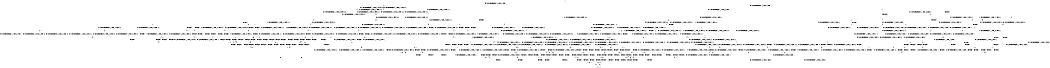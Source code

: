 digraph BCG {
size = "7, 10.5";
center = TRUE;
node [shape = circle];
0 [peripheries = 2];
0 -> 1 [label = "EX !0 !ATOMIC_EXCH_BRANCH (1, +1, TRUE, +0, 2, TRUE) !::"];
0 -> 2 [label = "EX !1 !ATOMIC_EXCH_BRANCH (1, +1, TRUE, +0, 3, TRUE) !::"];
0 -> 3 [label = "EX !2 !ATOMIC_EXCH_BRANCH (1, +0, TRUE, +0, 1, TRUE) !::"];
0 -> 4 [label = "EX !0 !ATOMIC_EXCH_BRANCH (1, +1, TRUE, +0, 2, TRUE) !::"];
2 -> 5 [label = "EX !0 !ATOMIC_EXCH_BRANCH (1, +1, TRUE, +0, 2, FALSE) !:0:1:"];
2 -> 6 [label = "TERMINATE !1"];
2 -> 7 [label = "EX !2 !ATOMIC_EXCH_BRANCH (1, +0, TRUE, +0, 1, FALSE) !:0:1:"];
2 -> 8 [label = "EX !0 !ATOMIC_EXCH_BRANCH (1, +1, TRUE, +0, 2, FALSE) !:0:1:"];
3 -> 9 [label = "EX !2 !ATOMIC_EXCH_BRANCH (1, +0, TRUE, +0, 1, TRUE) !:0:1:2:"];
3 -> 10 [label = "EX !1 !ATOMIC_EXCH_BRANCH (1, +1, TRUE, +0, 3, TRUE) !:0:1:2:"];
3 -> 11 [label = "EX !0 !ATOMIC_EXCH_BRANCH (1, +1, TRUE, +0, 2, TRUE) !:0:1:2:"];
3 -> 12 [label = "EX !2 !ATOMIC_EXCH_BRANCH (1, +0, TRUE, +0, 1, TRUE) !:0:1:2:"];
4 -> 13 [label = "TERMINATE !0"];
4 -> 14 [label = "TERMINATE !0"];
4 -> 15 [label = "EX !1 !ATOMIC_EXCH_BRANCH (1, +1, TRUE, +0, 3, FALSE) !:0:"];
4 -> 16 [label = "EX !2 !ATOMIC_EXCH_BRANCH (1, +0, TRUE, +0, 1, FALSE) !:0:"];
5 -> 17 [label = "TERMINATE !0"];
6 -> 18 [label = "EX !0 !ATOMIC_EXCH_BRANCH (1, +1, TRUE, +0, 2, FALSE) !:0:"];
6 -> 19 [label = "EX !2 !ATOMIC_EXCH_BRANCH (1, +0, TRUE, +0, 1, FALSE) !:0:"];
6 -> 20 [label = "EX !0 !ATOMIC_EXCH_BRANCH (1, +1, TRUE, +0, 2, FALSE) !:0:"];
7 -> 21 [label = "EX !0 !ATOMIC_EXCH_BRANCH (1, +1, TRUE, +0, 2, TRUE) !:0:1:2:"];
7 -> 22 [label = "TERMINATE !1"];
7 -> 23 [label = "TERMINATE !2"];
7 -> 24 [label = "EX !0 !ATOMIC_EXCH_BRANCH (1, +1, TRUE, +0, 2, TRUE) !:0:1:2:"];
8 -> 17 [label = "TERMINATE !0"];
8 -> 25 [label = "TERMINATE !1"];
8 -> 26 [label = "TERMINATE !0"];
8 -> 27 [label = "EX !2 !ATOMIC_EXCH_BRANCH (1, +0, TRUE, +0, 1, FALSE) !:0:1:"];
9 -> 28 [label = "EX !0 !ATOMIC_EXCH_BRANCH (1, +1, TRUE, +0, 2, TRUE) !:0:1:2:"];
10 -> 29 [label = "EX !2 !ATOMIC_EXCH_BRANCH (1, +0, TRUE, +0, 1, FALSE) !:0:1:2:"];
10 -> 30 [label = "TERMINATE !1"];
10 -> 31 [label = "EX !0 !ATOMIC_EXCH_BRANCH (1, +1, TRUE, +0, 2, FALSE) !:0:1:2:"];
10 -> 32 [label = "EX !2 !ATOMIC_EXCH_BRANCH (1, +0, TRUE, +0, 1, FALSE) !:0:1:2:"];
11 -> 33 [label = "EX !2 !ATOMIC_EXCH_BRANCH (1, +0, TRUE, +0, 1, FALSE) !:0:1:2:"];
11 -> 34 [label = "TERMINATE !0"];
11 -> 35 [label = "EX !1 !ATOMIC_EXCH_BRANCH (1, +1, TRUE, +0, 3, FALSE) !:0:1:2:"];
11 -> 36 [label = "EX !2 !ATOMIC_EXCH_BRANCH (1, +0, TRUE, +0, 1, FALSE) !:0:1:2:"];
12 -> 28 [label = "EX !0 !ATOMIC_EXCH_BRANCH (1, +1, TRUE, +0, 2, TRUE) !:0:1:2:"];
12 -> 10 [label = "EX !1 !ATOMIC_EXCH_BRANCH (1, +1, TRUE, +0, 3, TRUE) !:0:1:2:"];
12 -> 11 [label = "EX !0 !ATOMIC_EXCH_BRANCH (1, +1, TRUE, +0, 2, TRUE) !:0:1:2:"];
12 -> 12 [label = "EX !2 !ATOMIC_EXCH_BRANCH (1, +0, TRUE, +0, 1, TRUE) !:0:1:2:"];
13 -> 1 [label = "EX !2 !ATOMIC_EXCH_BRANCH (1, +0, TRUE, +0, 1, FALSE) !::"];
14 -> 1 [label = "EX !2 !ATOMIC_EXCH_BRANCH (1, +0, TRUE, +0, 1, FALSE) !::"];
14 -> 37 [label = "EX !1 !ATOMIC_EXCH_BRANCH (1, +1, TRUE, +0, 3, FALSE) !::"];
14 -> 38 [label = "EX !2 !ATOMIC_EXCH_BRANCH (1, +0, TRUE, +0, 1, FALSE) !::"];
15 -> 39 [label = "EX !1 !ATOMIC_EXCH_BRANCH (1, +0, TRUE, +1, 1, TRUE) !:0:1:"];
15 -> 40 [label = "TERMINATE !0"];
15 -> 41 [label = "EX !2 !ATOMIC_EXCH_BRANCH (1, +0, TRUE, +0, 1, FALSE) !:0:1:"];
15 -> 42 [label = "EX !1 !ATOMIC_EXCH_BRANCH (1, +0, TRUE, +1, 1, TRUE) !:0:1:"];
16 -> 21 [label = "EX !1 !ATOMIC_EXCH_BRANCH (1, +1, TRUE, +0, 3, TRUE) !:0:1:2:"];
16 -> 43 [label = "TERMINATE !2"];
16 -> 44 [label = "TERMINATE !0"];
16 -> 24 [label = "EX !1 !ATOMIC_EXCH_BRANCH (1, +1, TRUE, +0, 3, TRUE) !:0:1:2:"];
17 -> 45 [label = "TERMINATE !1"];
18 -> 45 [label = "TERMINATE !0"];
19 -> 46 [label = "EX !0 !ATOMIC_EXCH_BRANCH (1, +1, TRUE, +0, 2, TRUE) !:0:2:"];
19 -> 47 [label = "TERMINATE !2"];
19 -> 48 [label = "EX !0 !ATOMIC_EXCH_BRANCH (1, +1, TRUE, +0, 2, TRUE) !:0:2:"];
20 -> 45 [label = "TERMINATE !0"];
20 -> 49 [label = "TERMINATE !0"];
20 -> 50 [label = "EX !2 !ATOMIC_EXCH_BRANCH (1, +0, TRUE, +0, 1, FALSE) !:0:"];
21 -> 51 [label = "TERMINATE !0"];
22 -> 46 [label = "EX !0 !ATOMIC_EXCH_BRANCH (1, +1, TRUE, +0, 2, TRUE) !:0:2:"];
22 -> 47 [label = "TERMINATE !2"];
22 -> 48 [label = "EX !0 !ATOMIC_EXCH_BRANCH (1, +1, TRUE, +0, 2, TRUE) !:0:2:"];
23 -> 52 [label = "EX !0 !ATOMIC_EXCH_BRANCH (1, +1, TRUE, +0, 2, TRUE) !:0:1:"];
23 -> 47 [label = "TERMINATE !1"];
23 -> 53 [label = "EX !0 !ATOMIC_EXCH_BRANCH (1, +1, TRUE, +0, 2, TRUE) !:0:1:"];
24 -> 51 [label = "TERMINATE !0"];
24 -> 54 [label = "TERMINATE !1"];
24 -> 55 [label = "TERMINATE !2"];
24 -> 56 [label = "TERMINATE !0"];
25 -> 45 [label = "TERMINATE !0"];
25 -> 49 [label = "TERMINATE !0"];
25 -> 50 [label = "EX !2 !ATOMIC_EXCH_BRANCH (1, +0, TRUE, +0, 1, FALSE) !:0:"];
26 -> 45 [label = "TERMINATE !1"];
26 -> 49 [label = "TERMINATE !1"];
26 -> 57 [label = "EX !2 !ATOMIC_EXCH_BRANCH (1, +0, TRUE, +0, 1, FALSE) !:1:"];
27 -> 58 [label = "TERMINATE !0"];
27 -> 59 [label = "TERMINATE !1"];
27 -> 60 [label = "TERMINATE !2"];
27 -> 61 [label = "TERMINATE !0"];
28 -> 33 [label = "EX !2 !ATOMIC_EXCH_BRANCH (1, +0, TRUE, +0, 1, FALSE) !:0:1:2:"];
29 -> 21 [label = "EX !0 !ATOMIC_EXCH_BRANCH (1, +1, TRUE, +0, 2, TRUE) !:0:1:2:"];
30 -> 62 [label = "EX !2 !ATOMIC_EXCH_BRANCH (1, +0, TRUE, +0, 1, FALSE) !:0:2:"];
30 -> 63 [label = "EX !0 !ATOMIC_EXCH_BRANCH (1, +1, TRUE, +0, 2, FALSE) !:0:2:"];
30 -> 64 [label = "EX !2 !ATOMIC_EXCH_BRANCH (1, +0, TRUE, +0, 1, FALSE) !:0:2:"];
31 -> 65 [label = "EX !2 !ATOMIC_EXCH_BRANCH (1, +0, TRUE, +0, 1, FALSE) !:0:1:2:"];
31 -> 66 [label = "TERMINATE !1"];
31 -> 67 [label = "TERMINATE !0"];
31 -> 68 [label = "EX !2 !ATOMIC_EXCH_BRANCH (1, +0, TRUE, +0, 1, FALSE) !:0:1:2:"];
32 -> 21 [label = "EX !0 !ATOMIC_EXCH_BRANCH (1, +1, TRUE, +0, 2, TRUE) !:0:1:2:"];
32 -> 22 [label = "TERMINATE !1"];
32 -> 23 [label = "TERMINATE !2"];
32 -> 24 [label = "EX !0 !ATOMIC_EXCH_BRANCH (1, +1, TRUE, +0, 2, TRUE) !:0:1:2:"];
33 -> 21 [label = "EX !1 !ATOMIC_EXCH_BRANCH (1, +1, TRUE, +0, 3, TRUE) !:0:1:2:"];
34 -> 69 [label = "EX !2 !ATOMIC_EXCH_BRANCH (1, +0, TRUE, +0, 1, FALSE) !:1:2:"];
34 -> 70 [label = "EX !1 !ATOMIC_EXCH_BRANCH (1, +1, TRUE, +0, 3, FALSE) !:1:2:"];
34 -> 71 [label = "EX !2 !ATOMIC_EXCH_BRANCH (1, +0, TRUE, +0, 1, FALSE) !:1:2:"];
35 -> 72 [label = "EX !1 !ATOMIC_EXCH_BRANCH (1, +0, TRUE, +1, 1, TRUE) !:0:1:2:"];
35 -> 73 [label = "TERMINATE !0"];
35 -> 74 [label = "EX !2 !ATOMIC_EXCH_BRANCH (1, +0, TRUE, +0, 1, FALSE) !:0:1:2:"];
35 -> 75 [label = "EX !1 !ATOMIC_EXCH_BRANCH (1, +0, TRUE, +1, 1, TRUE) !:0:1:2:"];
36 -> 21 [label = "EX !1 !ATOMIC_EXCH_BRANCH (1, +1, TRUE, +0, 3, TRUE) !:0:1:2:"];
36 -> 43 [label = "TERMINATE !2"];
36 -> 44 [label = "TERMINATE !0"];
36 -> 24 [label = "EX !1 !ATOMIC_EXCH_BRANCH (1, +1, TRUE, +0, 3, TRUE) !:0:1:2:"];
37 -> 76 [label = "EX !1 !ATOMIC_EXCH_BRANCH (1, +0, TRUE, +1, 1, TRUE) !:1:"];
37 -> 77 [label = "EX !2 !ATOMIC_EXCH_BRANCH (1, +0, TRUE, +0, 1, FALSE) !:1:"];
37 -> 78 [label = "EX !1 !ATOMIC_EXCH_BRANCH (1, +0, TRUE, +1, 1, TRUE) !:1:"];
38 -> 79 [label = "EX !1 !ATOMIC_EXCH_BRANCH (1, +1, TRUE, +0, 3, TRUE) !:1:2:"];
38 -> 80 [label = "TERMINATE !2"];
38 -> 81 [label = "EX !1 !ATOMIC_EXCH_BRANCH (1, +1, TRUE, +0, 3, TRUE) !:1:2:"];
39 -> 82 [label = "EX !1 !ATOMIC_EXCH_BRANCH (1, +1, TRUE, +0, 3, TRUE) !:0:1:"];
40 -> 76 [label = "EX !1 !ATOMIC_EXCH_BRANCH (1, +0, TRUE, +1, 1, TRUE) !:1:"];
40 -> 77 [label = "EX !2 !ATOMIC_EXCH_BRANCH (1, +0, TRUE, +0, 1, FALSE) !:1:"];
40 -> 78 [label = "EX !1 !ATOMIC_EXCH_BRANCH (1, +0, TRUE, +1, 1, TRUE) !:1:"];
41 -> 83 [label = "EX !1 !ATOMIC_EXCH_BRANCH (1, +0, TRUE, +1, 1, FALSE) !:0:1:2:"];
41 -> 84 [label = "TERMINATE !2"];
41 -> 85 [label = "TERMINATE !0"];
41 -> 86 [label = "EX !1 !ATOMIC_EXCH_BRANCH (1, +0, TRUE, +1, 1, FALSE) !:0:1:2:"];
42 -> 82 [label = "EX !1 !ATOMIC_EXCH_BRANCH (1, +1, TRUE, +0, 3, TRUE) !:0:1:"];
42 -> 87 [label = "TERMINATE !0"];
42 -> 88 [label = "EX !2 !ATOMIC_EXCH_BRANCH (1, +0, TRUE, +0, 1, TRUE) !:0:1:"];
42 -> 89 [label = "EX !1 !ATOMIC_EXCH_BRANCH (1, +1, TRUE, +0, 3, TRUE) !:0:1:"];
43 -> 52 [label = "EX !1 !ATOMIC_EXCH_BRANCH (1, +1, TRUE, +0, 3, TRUE) !:0:1:"];
43 -> 80 [label = "TERMINATE !0"];
43 -> 53 [label = "EX !1 !ATOMIC_EXCH_BRANCH (1, +1, TRUE, +0, 3, TRUE) !:0:1:"];
44 -> 79 [label = "EX !1 !ATOMIC_EXCH_BRANCH (1, +1, TRUE, +0, 3, TRUE) !:1:2:"];
44 -> 80 [label = "TERMINATE !2"];
44 -> 81 [label = "EX !1 !ATOMIC_EXCH_BRANCH (1, +1, TRUE, +0, 3, TRUE) !:1:2:"];
45 -> 1 [label = "EX !2 !ATOMIC_EXCH_BRANCH (1, +0, TRUE, +0, 1, FALSE) !::"];
46 -> 90 [label = "TERMINATE !0"];
47 -> 91 [label = "EX !0 !ATOMIC_EXCH_BRANCH (1, +1, TRUE, +0, 2, TRUE) !:0:"];
47 -> 92 [label = "EX !0 !ATOMIC_EXCH_BRANCH (1, +1, TRUE, +0, 2, TRUE) !:0:"];
48 -> 90 [label = "TERMINATE !0"];
48 -> 93 [label = "TERMINATE !2"];
48 -> 94 [label = "TERMINATE !0"];
49 -> 1 [label = "EX !2 !ATOMIC_EXCH_BRANCH (1, +0, TRUE, +0, 1, FALSE) !::"];
49 -> 95 [label = "EX !2 !ATOMIC_EXCH_BRANCH (1, +0, TRUE, +0, 1, FALSE) !::"];
50 -> 96 [label = "TERMINATE !0"];
50 -> 97 [label = "TERMINATE !2"];
50 -> 98 [label = "TERMINATE !0"];
51 -> 99 [label = "TERMINATE !2"];
52 -> 99 [label = "TERMINATE !0"];
53 -> 99 [label = "TERMINATE !0"];
53 -> 93 [label = "TERMINATE !1"];
53 -> 100 [label = "TERMINATE !0"];
54 -> 90 [label = "TERMINATE !0"];
54 -> 93 [label = "TERMINATE !2"];
54 -> 94 [label = "TERMINATE !0"];
55 -> 99 [label = "TERMINATE !0"];
55 -> 93 [label = "TERMINATE !1"];
55 -> 100 [label = "TERMINATE !0"];
56 -> 99 [label = "TERMINATE !2"];
56 -> 94 [label = "TERMINATE !1"];
56 -> 100 [label = "TERMINATE !2"];
57 -> 101 [label = "TERMINATE !2"];
57 -> 98 [label = "TERMINATE !1"];
57 -> 102 [label = "TERMINATE !2"];
58 -> 101 [label = "TERMINATE !2"];
59 -> 96 [label = "TERMINATE !0"];
59 -> 97 [label = "TERMINATE !2"];
59 -> 98 [label = "TERMINATE !0"];
60 -> 101 [label = "TERMINATE !0"];
60 -> 97 [label = "TERMINATE !1"];
60 -> 102 [label = "TERMINATE !0"];
61 -> 101 [label = "TERMINATE !2"];
61 -> 98 [label = "TERMINATE !1"];
61 -> 102 [label = "TERMINATE !2"];
62 -> 46 [label = "EX !0 !ATOMIC_EXCH_BRANCH (1, +1, TRUE, +0, 2, TRUE) !:0:2:"];
63 -> 103 [label = "EX !2 !ATOMIC_EXCH_BRANCH (1, +0, TRUE, +0, 1, FALSE) !:0:2:"];
63 -> 104 [label = "TERMINATE !0"];
63 -> 105 [label = "EX !2 !ATOMIC_EXCH_BRANCH (1, +0, TRUE, +0, 1, FALSE) !:0:2:"];
64 -> 46 [label = "EX !0 !ATOMIC_EXCH_BRANCH (1, +1, TRUE, +0, 2, TRUE) !:0:2:"];
64 -> 47 [label = "TERMINATE !2"];
64 -> 48 [label = "EX !0 !ATOMIC_EXCH_BRANCH (1, +1, TRUE, +0, 2, TRUE) !:0:2:"];
65 -> 58 [label = "TERMINATE !0"];
66 -> 103 [label = "EX !2 !ATOMIC_EXCH_BRANCH (1, +0, TRUE, +0, 1, FALSE) !:0:2:"];
66 -> 104 [label = "TERMINATE !0"];
66 -> 105 [label = "EX !2 !ATOMIC_EXCH_BRANCH (1, +0, TRUE, +0, 1, FALSE) !:0:2:"];
67 -> 106 [label = "EX !2 !ATOMIC_EXCH_BRANCH (1, +0, TRUE, +0, 1, FALSE) !:1:2:"];
67 -> 104 [label = "TERMINATE !1"];
67 -> 107 [label = "EX !2 !ATOMIC_EXCH_BRANCH (1, +0, TRUE, +0, 1, FALSE) !:1:2:"];
68 -> 58 [label = "TERMINATE !0"];
68 -> 59 [label = "TERMINATE !1"];
68 -> 60 [label = "TERMINATE !2"];
68 -> 61 [label = "TERMINATE !0"];
69 -> 79 [label = "EX !1 !ATOMIC_EXCH_BRANCH (1, +1, TRUE, +0, 3, TRUE) !:1:2:"];
70 -> 108 [label = "EX !1 !ATOMIC_EXCH_BRANCH (1, +0, TRUE, +1, 1, TRUE) !:1:2:"];
70 -> 109 [label = "EX !2 !ATOMIC_EXCH_BRANCH (1, +0, TRUE, +0, 1, FALSE) !:1:2:"];
70 -> 110 [label = "EX !1 !ATOMIC_EXCH_BRANCH (1, +0, TRUE, +1, 1, TRUE) !:1:2:"];
71 -> 79 [label = "EX !1 !ATOMIC_EXCH_BRANCH (1, +1, TRUE, +0, 3, TRUE) !:1:2:"];
71 -> 80 [label = "TERMINATE !2"];
71 -> 81 [label = "EX !1 !ATOMIC_EXCH_BRANCH (1, +1, TRUE, +0, 3, TRUE) !:1:2:"];
72 -> 111 [label = "EX !1 !ATOMIC_EXCH_BRANCH (1, +1, TRUE, +0, 3, TRUE) !:0:1:2:"];
73 -> 108 [label = "EX !1 !ATOMIC_EXCH_BRANCH (1, +0, TRUE, +1, 1, TRUE) !:1:2:"];
73 -> 109 [label = "EX !2 !ATOMIC_EXCH_BRANCH (1, +0, TRUE, +0, 1, FALSE) !:1:2:"];
73 -> 110 [label = "EX !1 !ATOMIC_EXCH_BRANCH (1, +0, TRUE, +1, 1, TRUE) !:1:2:"];
74 -> 83 [label = "EX !1 !ATOMIC_EXCH_BRANCH (1, +0, TRUE, +1, 1, FALSE) !:0:1:2:"];
74 -> 84 [label = "TERMINATE !2"];
74 -> 85 [label = "TERMINATE !0"];
74 -> 86 [label = "EX !1 !ATOMIC_EXCH_BRANCH (1, +0, TRUE, +1, 1, FALSE) !:0:1:2:"];
75 -> 111 [label = "EX !1 !ATOMIC_EXCH_BRANCH (1, +1, TRUE, +0, 3, TRUE) !:0:1:2:"];
75 -> 112 [label = "TERMINATE !0"];
75 -> 113 [label = "EX !2 !ATOMIC_EXCH_BRANCH (1, +0, TRUE, +0, 1, TRUE) !:0:1:2:"];
75 -> 114 [label = "EX !1 !ATOMIC_EXCH_BRANCH (1, +1, TRUE, +0, 3, TRUE) !:0:1:2:"];
76 -> 115 [label = "EX !1 !ATOMIC_EXCH_BRANCH (1, +1, TRUE, +0, 3, TRUE) !:1:"];
77 -> 116 [label = "EX !1 !ATOMIC_EXCH_BRANCH (1, +0, TRUE, +1, 1, FALSE) !:1:2:"];
77 -> 117 [label = "TERMINATE !2"];
77 -> 118 [label = "EX !1 !ATOMIC_EXCH_BRANCH (1, +0, TRUE, +1, 1, FALSE) !:1:2:"];
78 -> 115 [label = "EX !1 !ATOMIC_EXCH_BRANCH (1, +1, TRUE, +0, 3, TRUE) !:1:"];
78 -> 119 [label = "EX !2 !ATOMIC_EXCH_BRANCH (1, +0, TRUE, +0, 1, TRUE) !:1:"];
78 -> 120 [label = "EX !1 !ATOMIC_EXCH_BRANCH (1, +1, TRUE, +0, 3, TRUE) !:1:"];
79 -> 99 [label = "TERMINATE !2"];
80 -> 121 [label = "EX !1 !ATOMIC_EXCH_BRANCH (1, +1, TRUE, +0, 3, TRUE) !:1:"];
80 -> 122 [label = "EX !1 !ATOMIC_EXCH_BRANCH (1, +1, TRUE, +0, 3, TRUE) !:1:"];
81 -> 99 [label = "TERMINATE !2"];
81 -> 94 [label = "TERMINATE !1"];
81 -> 100 [label = "TERMINATE !2"];
82 -> 17 [label = "TERMINATE !0"];
83 -> 58 [label = "TERMINATE !0"];
84 -> 123 [label = "EX !1 !ATOMIC_EXCH_BRANCH (1, +0, TRUE, +1, 1, FALSE) !:0:1:"];
84 -> 117 [label = "TERMINATE !0"];
84 -> 124 [label = "EX !1 !ATOMIC_EXCH_BRANCH (1, +0, TRUE, +1, 1, FALSE) !:0:1:"];
85 -> 116 [label = "EX !1 !ATOMIC_EXCH_BRANCH (1, +0, TRUE, +1, 1, FALSE) !:1:2:"];
85 -> 117 [label = "TERMINATE !2"];
85 -> 118 [label = "EX !1 !ATOMIC_EXCH_BRANCH (1, +0, TRUE, +1, 1, FALSE) !:1:2:"];
86 -> 58 [label = "TERMINATE !0"];
86 -> 59 [label = "TERMINATE !1"];
86 -> 60 [label = "TERMINATE !2"];
86 -> 61 [label = "TERMINATE !0"];
87 -> 115 [label = "EX !1 !ATOMIC_EXCH_BRANCH (1, +1, TRUE, +0, 3, TRUE) !:1:"];
87 -> 119 [label = "EX !2 !ATOMIC_EXCH_BRANCH (1, +0, TRUE, +0, 1, TRUE) !:1:"];
87 -> 120 [label = "EX !1 !ATOMIC_EXCH_BRANCH (1, +1, TRUE, +0, 3, TRUE) !:1:"];
88 -> 111 [label = "EX !1 !ATOMIC_EXCH_BRANCH (1, +1, TRUE, +0, 3, TRUE) !:0:1:2:"];
88 -> 112 [label = "TERMINATE !0"];
88 -> 113 [label = "EX !2 !ATOMIC_EXCH_BRANCH (1, +0, TRUE, +0, 1, TRUE) !:0:1:2:"];
88 -> 114 [label = "EX !1 !ATOMIC_EXCH_BRANCH (1, +1, TRUE, +0, 3, TRUE) !:0:1:2:"];
89 -> 17 [label = "TERMINATE !0"];
89 -> 25 [label = "TERMINATE !1"];
89 -> 26 [label = "TERMINATE !0"];
89 -> 27 [label = "EX !2 !ATOMIC_EXCH_BRANCH (1, +0, TRUE, +0, 1, FALSE) !:0:1:"];
90 -> 125 [label = "TERMINATE !2"];
91 -> 125 [label = "TERMINATE !0"];
92 -> 125 [label = "TERMINATE !0"];
92 -> 126 [label = "TERMINATE !0"];
93 -> 125 [label = "TERMINATE !0"];
93 -> 126 [label = "TERMINATE !0"];
94 -> 125 [label = "TERMINATE !2"];
94 -> 126 [label = "TERMINATE !2"];
95 -> 127 [label = "TERMINATE !2"];
95 -> 128 [label = "TERMINATE !2"];
96 -> 127 [label = "TERMINATE !2"];
97 -> 127 [label = "TERMINATE !0"];
97 -> 128 [label = "TERMINATE !0"];
98 -> 127 [label = "TERMINATE !2"];
98 -> 128 [label = "TERMINATE !2"];
99 -> 125 [label = "TERMINATE !1"];
100 -> 125 [label = "TERMINATE !1"];
100 -> 126 [label = "TERMINATE !1"];
101 -> 127 [label = "TERMINATE !1"];
102 -> 127 [label = "TERMINATE !1"];
102 -> 128 [label = "TERMINATE !1"];
103 -> 96 [label = "TERMINATE !0"];
104 -> 129 [label = "EX !2 !ATOMIC_EXCH_BRANCH (1, +0, TRUE, +0, 1, FALSE) !:2:"];
104 -> 130 [label = "EX !2 !ATOMIC_EXCH_BRANCH (1, +0, TRUE, +0, 1, FALSE) !:2:"];
105 -> 96 [label = "TERMINATE !0"];
105 -> 97 [label = "TERMINATE !2"];
105 -> 98 [label = "TERMINATE !0"];
106 -> 101 [label = "TERMINATE !2"];
107 -> 101 [label = "TERMINATE !2"];
107 -> 98 [label = "TERMINATE !1"];
107 -> 102 [label = "TERMINATE !2"];
108 -> 131 [label = "EX !1 !ATOMIC_EXCH_BRANCH (1, +1, TRUE, +0, 3, TRUE) !:1:2:"];
109 -> 116 [label = "EX !1 !ATOMIC_EXCH_BRANCH (1, +0, TRUE, +1, 1, FALSE) !:1:2:"];
109 -> 117 [label = "TERMINATE !2"];
109 -> 118 [label = "EX !1 !ATOMIC_EXCH_BRANCH (1, +0, TRUE, +1, 1, FALSE) !:1:2:"];
110 -> 131 [label = "EX !1 !ATOMIC_EXCH_BRANCH (1, +1, TRUE, +0, 3, TRUE) !:1:2:"];
110 -> 132 [label = "EX !2 !ATOMIC_EXCH_BRANCH (1, +0, TRUE, +0, 1, TRUE) !:1:2:"];
110 -> 133 [label = "EX !1 !ATOMIC_EXCH_BRANCH (1, +1, TRUE, +0, 3, TRUE) !:1:2:"];
111 -> 65 [label = "EX !2 !ATOMIC_EXCH_BRANCH (1, +0, TRUE, +0, 1, FALSE) !:0:1:2:"];
112 -> 131 [label = "EX !1 !ATOMIC_EXCH_BRANCH (1, +1, TRUE, +0, 3, TRUE) !:1:2:"];
112 -> 132 [label = "EX !2 !ATOMIC_EXCH_BRANCH (1, +0, TRUE, +0, 1, TRUE) !:1:2:"];
112 -> 133 [label = "EX !1 !ATOMIC_EXCH_BRANCH (1, +1, TRUE, +0, 3, TRUE) !:1:2:"];
113 -> 111 [label = "EX !1 !ATOMIC_EXCH_BRANCH (1, +1, TRUE, +0, 3, TRUE) !:0:1:2:"];
113 -> 112 [label = "TERMINATE !0"];
113 -> 113 [label = "EX !2 !ATOMIC_EXCH_BRANCH (1, +0, TRUE, +0, 1, TRUE) !:0:1:2:"];
113 -> 114 [label = "EX !1 !ATOMIC_EXCH_BRANCH (1, +1, TRUE, +0, 3, TRUE) !:0:1:2:"];
114 -> 65 [label = "EX !2 !ATOMIC_EXCH_BRANCH (1, +0, TRUE, +0, 1, FALSE) !:0:1:2:"];
114 -> 66 [label = "TERMINATE !1"];
114 -> 67 [label = "TERMINATE !0"];
114 -> 68 [label = "EX !2 !ATOMIC_EXCH_BRANCH (1, +0, TRUE, +0, 1, FALSE) !:0:1:2:"];
115 -> 45 [label = "TERMINATE !1"];
116 -> 101 [label = "TERMINATE !2"];
117 -> 134 [label = "EX !1 !ATOMIC_EXCH_BRANCH (1, +0, TRUE, +1, 1, FALSE) !:1:"];
117 -> 135 [label = "EX !1 !ATOMIC_EXCH_BRANCH (1, +0, TRUE, +1, 1, FALSE) !:1:"];
118 -> 101 [label = "TERMINATE !2"];
118 -> 98 [label = "TERMINATE !1"];
118 -> 102 [label = "TERMINATE !2"];
119 -> 131 [label = "EX !1 !ATOMIC_EXCH_BRANCH (1, +1, TRUE, +0, 3, TRUE) !:1:2:"];
119 -> 132 [label = "EX !2 !ATOMIC_EXCH_BRANCH (1, +0, TRUE, +0, 1, TRUE) !:1:2:"];
119 -> 133 [label = "EX !1 !ATOMIC_EXCH_BRANCH (1, +1, TRUE, +0, 3, TRUE) !:1:2:"];
120 -> 45 [label = "TERMINATE !1"];
120 -> 49 [label = "TERMINATE !1"];
120 -> 57 [label = "EX !2 !ATOMIC_EXCH_BRANCH (1, +0, TRUE, +0, 1, FALSE) !:1:"];
121 -> 125 [label = "TERMINATE !1"];
122 -> 125 [label = "TERMINATE !1"];
122 -> 126 [label = "TERMINATE !1"];
123 -> 101 [label = "TERMINATE !0"];
124 -> 101 [label = "TERMINATE !0"];
124 -> 97 [label = "TERMINATE !1"];
124 -> 102 [label = "TERMINATE !0"];
125 -> 1 [label = "exit"];
126 -> 1 [label = "exit"];
127 -> 1 [label = "exit"];
128 -> 1 [label = "exit"];
129 -> 127 [label = "TERMINATE !2"];
130 -> 127 [label = "TERMINATE !2"];
130 -> 128 [label = "TERMINATE !2"];
131 -> 106 [label = "EX !2 !ATOMIC_EXCH_BRANCH (1, +0, TRUE, +0, 1, FALSE) !:1:2:"];
132 -> 131 [label = "EX !1 !ATOMIC_EXCH_BRANCH (1, +1, TRUE, +0, 3, TRUE) !:1:2:"];
132 -> 132 [label = "EX !2 !ATOMIC_EXCH_BRANCH (1, +0, TRUE, +0, 1, TRUE) !:1:2:"];
132 -> 133 [label = "EX !1 !ATOMIC_EXCH_BRANCH (1, +1, TRUE, +0, 3, TRUE) !:1:2:"];
133 -> 106 [label = "EX !2 !ATOMIC_EXCH_BRANCH (1, +0, TRUE, +0, 1, FALSE) !:1:2:"];
133 -> 104 [label = "TERMINATE !1"];
133 -> 107 [label = "EX !2 !ATOMIC_EXCH_BRANCH (1, +0, TRUE, +0, 1, FALSE) !:1:2:"];
134 -> 127 [label = "TERMINATE !1"];
135 -> 127 [label = "TERMINATE !1"];
135 -> 128 [label = "TERMINATE !1"];
}
